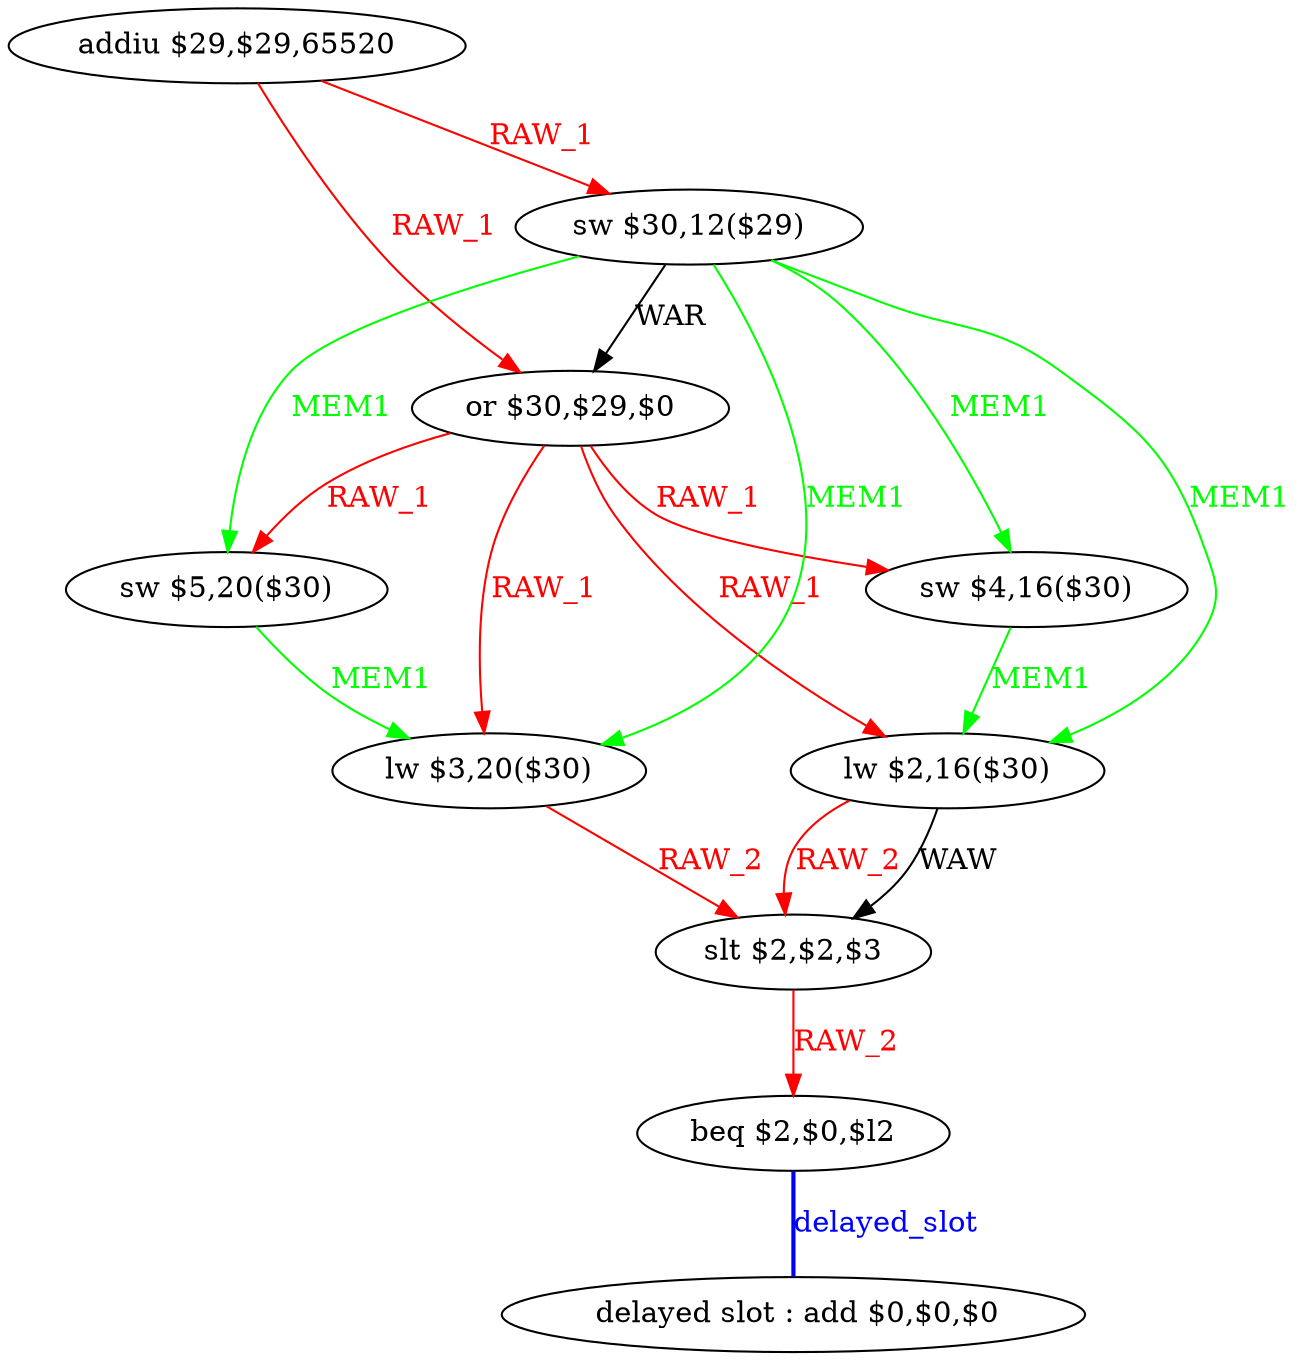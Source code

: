 digraph G1 {
node [shape = ellipse];
i9 [label = " delayed slot : add $0,$0,$0"] ;
i8 ->  i9 [style = bold, dir= none, fontcolor = blue, color = blue, label= "delayed_slot"];
i8 [label = "beq $2,$0,$l2"] ;
i0 [label = "addiu $29,$29,65520"] ;
i0 ->  i2 [color = red, fontcolor = red, label= "RAW_1"];
i0 ->  i1 [color = red, fontcolor = red, label= "RAW_1"];
i2 [label = "or $30,$29,$0"] ;
i2 ->  i6 [color = red, fontcolor = red, label= "RAW_1"];
i2 ->  i5 [color = red, fontcolor = red, label= "RAW_1"];
i2 ->  i4 [color = red, fontcolor = red, label= "RAW_1"];
i2 ->  i3 [color = red, fontcolor = red, label= "RAW_1"];
i6 [label = "lw $3,20($30)"] ;
i6 ->  i7 [color = red, fontcolor = red, label= "RAW_2"];
i7 [label = "slt $2,$2,$3"] ;
i7 ->  i8 [color = red, fontcolor = red, label= "RAW_2"];
i5 [label = "lw $2,16($30)"] ;
i5 ->  i7 [color = red, fontcolor = red, label= "RAW_2"];
i5 ->  i7 [label= "WAW"];
i4 [label = "sw $5,20($30)"] ;
i4 ->  i6 [color = green, fontcolor = green, label= "MEM1"];
i3 [label = "sw $4,16($30)"] ;
i3 ->  i5 [color = green, fontcolor = green, label= "MEM1"];
i1 [label = "sw $30,12($29)"] ;
i1 ->  i6 [color = green, fontcolor = green, label= "MEM1"];
i1 ->  i5 [color = green, fontcolor = green, label= "MEM1"];
i1 ->  i4 [color = green, fontcolor = green, label= "MEM1"];
i1 ->  i3 [color = green, fontcolor = green, label= "MEM1"];
i1 ->  i2 [label= "WAR"];
}
